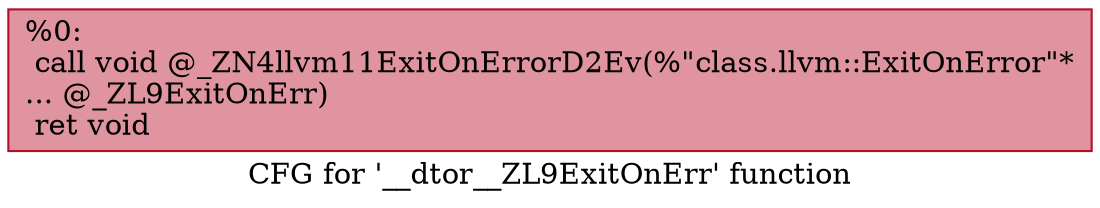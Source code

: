 digraph "CFG for '__dtor__ZL9ExitOnErr' function" {
	label="CFG for '__dtor__ZL9ExitOnErr' function";

	Node0x1b8fe9ac010 [shape=record,color="#b70d28ff", style=filled, fillcolor="#b70d2870",label="{%0:\l  call void @_ZN4llvm11ExitOnErrorD2Ev(%\"class.llvm::ExitOnError\"*\l... @_ZL9ExitOnErr)\l  ret void\l}"];
}
